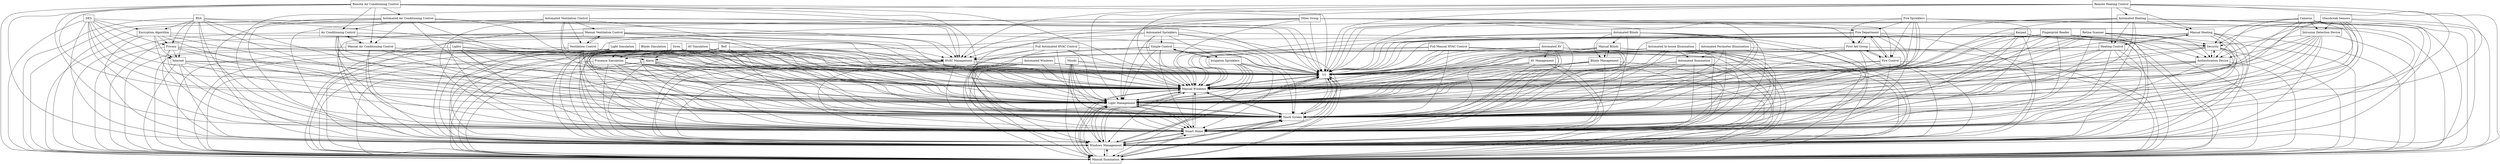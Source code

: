 digraph{
graph [rankdir=TB];
node [shape=box];
edge [arrowhead=normal];
0[label="Presence Simulation",]
1[label="Manual Ventilation Control",]
2[label="Automated Ilumination",]
3[label="Automated Sprinklers",]
4[label="Remote Air Conditioning Control",]
5[label="Automated In-house Illumination",]
6[label="Encryption Algorithm",]
7[label="Full Automated HVAC Control",]
8[label="DES",]
9[label="Manual Heating",]
10[label="Automated AV",]
11[label="Fire Department",]
12[label="Automated Heating",]
13[label="Privacy",]
14[label="Automated Windows",]
15[label="Other Group",]
16[label="Lights",]
17[label="Manual Blinds",]
18[label="Automated Air Conditioning Control",]
19[label="UI",]
20[label="RSA",]
21[label="Retina Scanner",]
22[label="Security",]
23[label="Glassbreak Sensors",]
24[label="Remote Heating Control",]
25[label="Light Simulation",]
26[label="Manual Windows",]
27[label="Moods",]
28[label="Manual Ilumination",]
29[label="First Aid Group",]
30[label="Blinds Simulation",]
31[label="Fingerprint Reader",]
32[label="Internet",]
33[label="Ventilation Control",]
34[label="Siren",]
35[label="Bell",]
36[label="AV Management",]
37[label="Heating Control",]
38[label="Windows Management",]
39[label="AV Simulation",]
40[label="Air Conditioning Control",]
41[label="Fire Sprinklers",]
42[label="Manual Air Conditioning Control",]
43[label="Authentication Device",]
44[label="Simple Control",]
45[label="Intrusion Detection Device",]
46[label="Irrigation Sprinklers",]
47[label="Smart Home",]
48[label="Alarm",]
49[label="Keypad",]
50[label="Automated Perimeter Illumination",]
51[label="Cameras",]
52[label="Touch Screen",]
53[label="HVAC Management",]
54[label="Fire Control",]
55[label="Automated Ventilation Control",]
56[label="Automated Blinds",]
57[label="Light Management",]
58[label="Full Manual HVAC Control",]
59[label="Blinds Management",]
0->19[label="",]
0->26[label="",]
0->28[label="",]
0->38[label="",]
0->47[label="",]
0->52[label="",]
0->57[label="",]
1->19[label="",]
1->26[label="",]
1->28[label="",]
1->33[label="",]
1->38[label="",]
1->47[label="",]
1->52[label="",]
1->53[label="",]
1->57[label="",]
2->19[label="",]
2->26[label="",]
2->28[label="",]
2->38[label="",]
2->47[label="",]
2->52[label="",]
2->57[label="",]
3->19[label="",]
3->26[label="",]
3->28[label="",]
3->38[label="",]
3->44[label="",]
3->46[label="",]
3->47[label="",]
3->52[label="",]
3->57[label="",]
4->18[label="",]
4->19[label="",]
4->26[label="",]
4->28[label="",]
4->38[label="",]
4->40[label="",]
4->42[label="",]
4->47[label="",]
4->52[label="",]
4->53[label="",]
4->57[label="",]
5->2[label="",]
5->19[label="",]
5->26[label="",]
5->28[label="",]
5->38[label="",]
5->47[label="",]
5->52[label="",]
5->57[label="",]
6->13[label="",]
6->19[label="",]
6->26[label="",]
6->28[label="",]
6->32[label="",]
6->38[label="",]
6->47[label="",]
6->52[label="",]
6->57[label="",]
7->19[label="",]
7->26[label="",]
7->28[label="",]
7->38[label="",]
7->47[label="",]
7->52[label="",]
7->53[label="",]
7->57[label="",]
8->6[label="",]
8->13[label="",]
8->19[label="",]
8->26[label="",]
8->28[label="",]
8->32[label="",]
8->38[label="",]
8->47[label="",]
8->52[label="",]
8->57[label="",]
9->19[label="",]
9->26[label="",]
9->28[label="",]
9->37[label="",]
9->38[label="",]
9->47[label="",]
9->52[label="",]
9->53[label="",]
9->57[label="",]
10->19[label="",]
10->26[label="",]
10->28[label="",]
10->36[label="",]
10->38[label="",]
10->47[label="",]
10->52[label="",]
10->57[label="",]
11->19[label="",]
11->26[label="",]
11->28[label="",]
11->29[label="",]
11->38[label="",]
11->47[label="",]
11->52[label="",]
11->54[label="",]
11->57[label="",]
12->9[label="",]
12->19[label="",]
12->26[label="",]
12->28[label="",]
12->37[label="",]
12->38[label="",]
12->47[label="",]
12->52[label="",]
12->53[label="",]
12->57[label="",]
13->19[label="",]
13->26[label="",]
13->28[label="",]
13->32[label="",]
13->38[label="",]
13->47[label="",]
13->52[label="",]
13->57[label="",]
14->19[label="",]
14->26[label="",]
14->28[label="",]
14->38[label="",]
14->47[label="",]
14->52[label="",]
14->57[label="",]
15->11[label="",]
15->19[label="",]
15->26[label="",]
15->28[label="",]
15->29[label="",]
15->38[label="",]
15->47[label="",]
15->52[label="",]
15->54[label="",]
15->57[label="",]
16->19[label="",]
16->26[label="",]
16->28[label="",]
16->38[label="",]
16->47[label="",]
16->48[label="",]
16->52[label="",]
16->57[label="",]
17->19[label="",]
17->26[label="",]
17->28[label="",]
17->38[label="",]
17->47[label="",]
17->52[label="",]
17->57[label="",]
17->59[label="",]
18->19[label="",]
18->26[label="",]
18->28[label="",]
18->38[label="",]
18->40[label="",]
18->42[label="",]
18->47[label="",]
18->52[label="",]
18->53[label="",]
18->57[label="",]
19->26[label="",]
19->28[label="",]
19->38[label="",]
19->47[label="",]
19->52[label="",]
19->57[label="",]
20->6[label="",]
20->13[label="",]
20->19[label="",]
20->26[label="",]
20->28[label="",]
20->32[label="",]
20->38[label="",]
20->47[label="",]
20->52[label="",]
20->57[label="",]
21->19[label="",]
21->22[label="",]
21->26[label="",]
21->28[label="",]
21->38[label="",]
21->43[label="",]
21->47[label="",]
21->52[label="",]
21->57[label="",]
22->19[label="",]
22->26[label="",]
22->28[label="",]
22->38[label="",]
22->43[label="",]
22->47[label="",]
22->52[label="",]
22->57[label="",]
23->19[label="",]
23->22[label="",]
23->26[label="",]
23->28[label="",]
23->38[label="",]
23->43[label="",]
23->45[label="",]
23->47[label="",]
23->52[label="",]
23->57[label="",]
24->9[label="",]
24->12[label="",]
24->19[label="",]
24->26[label="",]
24->28[label="",]
24->37[label="",]
24->38[label="",]
24->47[label="",]
24->52[label="",]
24->53[label="",]
24->57[label="",]
25->0[label="",]
25->19[label="",]
25->26[label="",]
25->28[label="",]
25->38[label="",]
25->47[label="",]
25->52[label="",]
25->57[label="",]
26->19[label="",]
26->28[label="",]
26->38[label="",]
26->47[label="",]
26->52[label="",]
26->57[label="",]
27->19[label="",]
27->26[label="",]
27->28[label="",]
27->38[label="",]
27->47[label="",]
27->52[label="",]
27->57[label="",]
28->19[label="",]
28->26[label="",]
28->38[label="",]
28->47[label="",]
28->52[label="",]
28->57[label="",]
29->11[label="",]
29->19[label="",]
29->26[label="",]
29->28[label="",]
29->38[label="",]
29->47[label="",]
29->52[label="",]
29->54[label="",]
29->57[label="",]
30->0[label="",]
30->19[label="",]
30->26[label="",]
30->28[label="",]
30->38[label="",]
30->47[label="",]
30->52[label="",]
30->57[label="",]
31->19[label="",]
31->22[label="",]
31->26[label="",]
31->28[label="",]
31->38[label="",]
31->43[label="",]
31->47[label="",]
31->52[label="",]
31->57[label="",]
32->19[label="",]
32->26[label="",]
32->28[label="",]
32->38[label="",]
32->47[label="",]
32->52[label="",]
32->57[label="",]
33->1[label="",]
33->19[label="",]
33->26[label="",]
33->28[label="",]
33->38[label="",]
33->47[label="",]
33->52[label="",]
33->53[label="",]
33->57[label="",]
34->19[label="",]
34->26[label="",]
34->28[label="",]
34->38[label="",]
34->47[label="",]
34->48[label="",]
34->52[label="",]
34->57[label="",]
35->19[label="",]
35->26[label="",]
35->28[label="",]
35->38[label="",]
35->47[label="",]
35->48[label="",]
35->52[label="",]
35->57[label="",]
36->19[label="",]
36->26[label="",]
36->28[label="",]
36->38[label="",]
36->47[label="",]
36->52[label="",]
36->57[label="",]
37->9[label="",]
37->19[label="",]
37->26[label="",]
37->28[label="",]
37->38[label="",]
37->47[label="",]
37->52[label="",]
37->53[label="",]
37->57[label="",]
38->19[label="",]
38->26[label="",]
38->28[label="",]
38->47[label="",]
38->52[label="",]
38->57[label="",]
39->0[label="",]
39->19[label="",]
39->26[label="",]
39->28[label="",]
39->38[label="",]
39->47[label="",]
39->52[label="",]
39->57[label="",]
40->19[label="",]
40->26[label="",]
40->28[label="",]
40->38[label="",]
40->42[label="",]
40->47[label="",]
40->52[label="",]
40->53[label="",]
40->57[label="",]
41->11[label="",]
41->19[label="",]
41->26[label="",]
41->28[label="",]
41->29[label="",]
41->38[label="",]
41->47[label="",]
41->52[label="",]
41->54[label="",]
41->57[label="",]
42->19[label="",]
42->26[label="",]
42->28[label="",]
42->38[label="",]
42->40[label="",]
42->47[label="",]
42->52[label="",]
42->53[label="",]
42->57[label="",]
43->19[label="",]
43->22[label="",]
43->26[label="",]
43->28[label="",]
43->38[label="",]
43->47[label="",]
43->52[label="",]
43->57[label="",]
44->19[label="",]
44->26[label="",]
44->28[label="",]
44->38[label="",]
44->46[label="",]
44->47[label="",]
44->52[label="",]
44->57[label="",]
45->19[label="",]
45->22[label="",]
45->26[label="",]
45->28[label="",]
45->38[label="",]
45->43[label="",]
45->47[label="",]
45->52[label="",]
45->57[label="",]
46->19[label="",]
46->26[label="",]
46->28[label="",]
46->38[label="",]
46->44[label="",]
46->47[label="",]
46->52[label="",]
46->57[label="",]
47->19[label="",]
47->26[label="",]
47->28[label="",]
47->38[label="",]
47->52[label="",]
47->57[label="",]
48->19[label="",]
48->26[label="",]
48->28[label="",]
48->38[label="",]
48->47[label="",]
48->52[label="",]
48->57[label="",]
49->19[label="",]
49->22[label="",]
49->26[label="",]
49->28[label="",]
49->38[label="",]
49->43[label="",]
49->47[label="",]
49->52[label="",]
49->57[label="",]
50->2[label="",]
50->19[label="",]
50->26[label="",]
50->28[label="",]
50->38[label="",]
50->47[label="",]
50->52[label="",]
50->57[label="",]
51->19[label="",]
51->22[label="",]
51->26[label="",]
51->28[label="",]
51->38[label="",]
51->43[label="",]
51->45[label="",]
51->47[label="",]
51->52[label="",]
51->57[label="",]
52->19[label="",]
52->26[label="",]
52->28[label="",]
52->38[label="",]
52->47[label="",]
52->57[label="",]
53->19[label="",]
53->26[label="",]
53->28[label="",]
53->38[label="",]
53->47[label="",]
53->52[label="",]
53->57[label="",]
54->11[label="",]
54->19[label="",]
54->26[label="",]
54->28[label="",]
54->29[label="",]
54->38[label="",]
54->47[label="",]
54->52[label="",]
54->57[label="",]
55->1[label="",]
55->19[label="",]
55->26[label="",]
55->28[label="",]
55->33[label="",]
55->38[label="",]
55->47[label="",]
55->52[label="",]
55->53[label="",]
55->57[label="",]
56->17[label="",]
56->19[label="",]
56->26[label="",]
56->28[label="",]
56->38[label="",]
56->47[label="",]
56->52[label="",]
56->57[label="",]
56->59[label="",]
57->19[label="",]
57->26[label="",]
57->28[label="",]
57->38[label="",]
57->47[label="",]
57->52[label="",]
58->19[label="",]
58->26[label="",]
58->28[label="",]
58->38[label="",]
58->47[label="",]
58->52[label="",]
58->53[label="",]
58->57[label="",]
59->17[label="",]
59->19[label="",]
59->26[label="",]
59->28[label="",]
59->38[label="",]
59->47[label="",]
59->52[label="",]
59->57[label="",]
}
